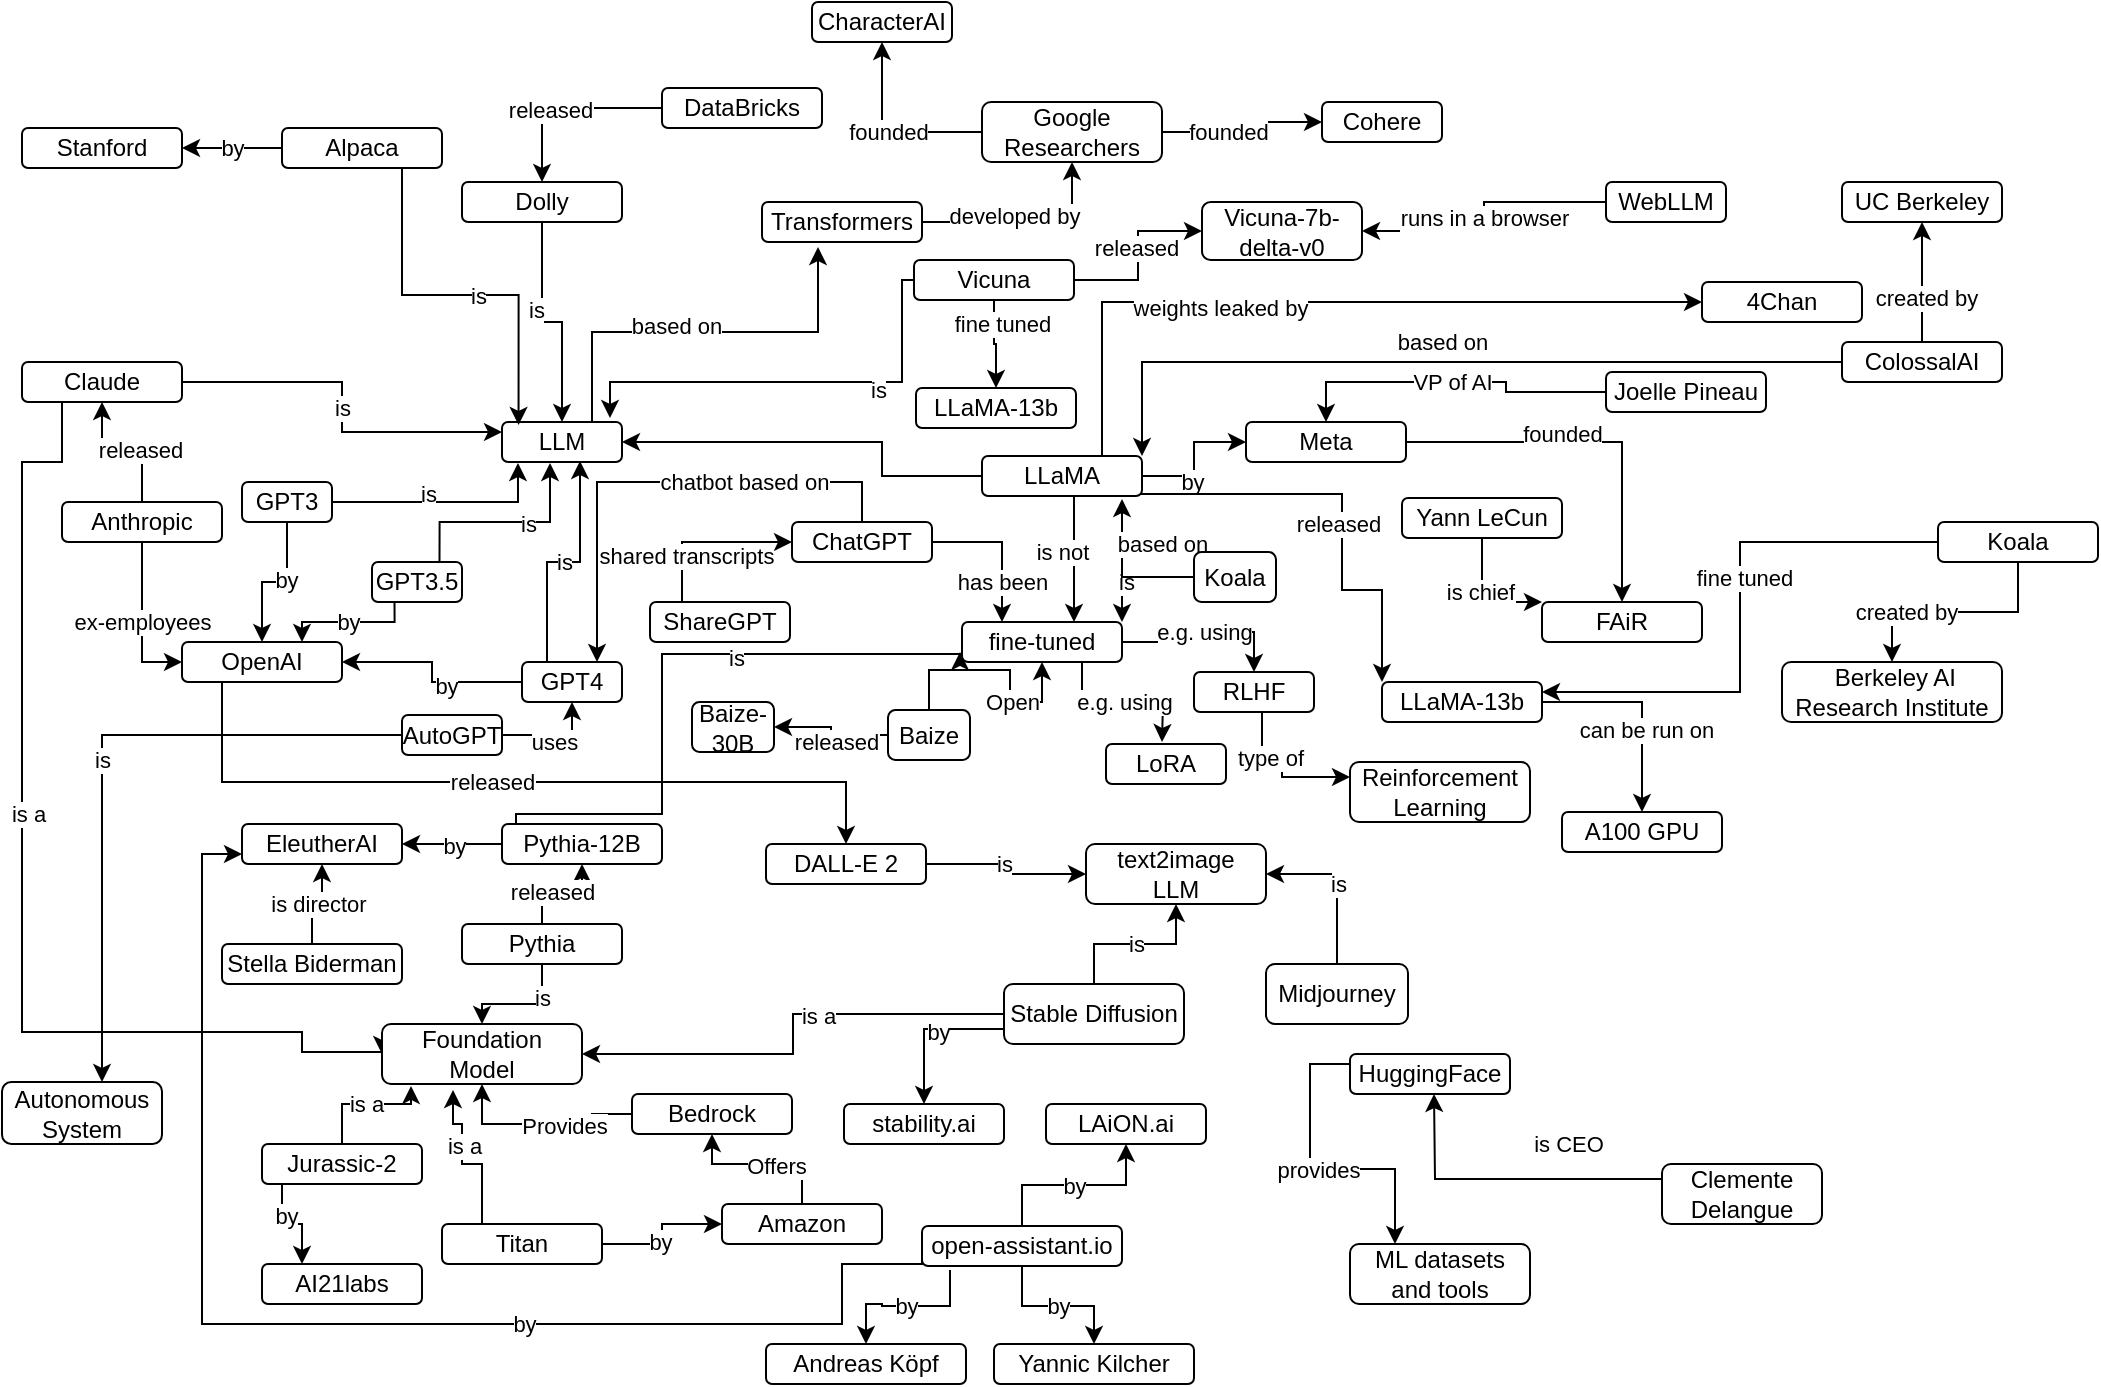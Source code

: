 <mxfile compressed="true" version="21.1.2" type="github"><diagram name="Page-1" id="zYdKh_WhomsrJ0pVKOLc"><mxGraphModel dx="1319" dy="1163" grid="1" gridSize="10" guides="1" tooltips="1" connect="1" arrows="1" fold="1" page="1" pageScale="1" pageWidth="850" pageHeight="1100" math="0" shadow="0"><root><mxCell id="0"/><mxCell id="1" parent="0"/><mxCell id="rc8IcvqTiUcz9mYL3Jec-9" value="" style="edgeStyle=orthogonalEdgeStyle;rounded=0;orthogonalLoop=1;jettySize=auto;html=1;entryX=0.133;entryY=1.025;entryDx=0;entryDy=0;entryPerimeter=0;" parent="1" source="rc8IcvqTiUcz9mYL3Jec-1" target="rc8IcvqTiUcz9mYL3Jec-7" edge="1"><mxGeometry relative="1" as="geometry"/></mxCell><mxCell id="Nf7-oAOZD7IBiFHSosRC-110" value="is" style="edgeLabel;html=1;align=center;verticalAlign=middle;resizable=0;points=[];" parent="rc8IcvqTiUcz9mYL3Jec-9" connectable="0" vertex="1"><mxGeometry x="-0.15" y="4" relative="1" as="geometry"><mxPoint as="offset"/></mxGeometry></mxCell><mxCell id="Nf7-oAOZD7IBiFHSosRC-9" value="" style="edgeStyle=orthogonalEdgeStyle;rounded=0;orthogonalLoop=1;jettySize=auto;html=1;" parent="1" source="rc8IcvqTiUcz9mYL3Jec-1" target="Nf7-oAOZD7IBiFHSosRC-8" edge="1"><mxGeometry relative="1" as="geometry"/></mxCell><mxCell id="Nf7-oAOZD7IBiFHSosRC-112" value="by" style="edgeLabel;html=1;align=center;verticalAlign=middle;resizable=0;points=[];" parent="Nf7-oAOZD7IBiFHSosRC-9" connectable="0" vertex="1"><mxGeometry x="-0.217" y="-1" relative="1" as="geometry"><mxPoint as="offset"/></mxGeometry></mxCell><mxCell id="rc8IcvqTiUcz9mYL3Jec-1" value="GPT3" style="rounded=1;whiteSpace=wrap;html=1;" parent="1" vertex="1"><mxGeometry x="140" y="310" width="45" height="20" as="geometry"/></mxCell><mxCell id="Nf7-oAOZD7IBiFHSosRC-76" style="edgeStyle=orthogonalEdgeStyle;rounded=0;orthogonalLoop=1;jettySize=auto;html=1;exitX=0.75;exitY=0;exitDx=0;exitDy=0;entryX=0.35;entryY=1.125;entryDx=0;entryDy=0;entryPerimeter=0;" parent="1" source="rc8IcvqTiUcz9mYL3Jec-7" target="Nf7-oAOZD7IBiFHSosRC-75" edge="1"><mxGeometry relative="1" as="geometry"/></mxCell><mxCell id="Nf7-oAOZD7IBiFHSosRC-104" value="based on" style="edgeLabel;html=1;align=center;verticalAlign=middle;resizable=0;points=[];" parent="Nf7-oAOZD7IBiFHSosRC-76" connectable="0" vertex="1"><mxGeometry x="-0.137" y="3" relative="1" as="geometry"><mxPoint as="offset"/></mxGeometry></mxCell><mxCell id="rc8IcvqTiUcz9mYL3Jec-7" value="LLM" style="rounded=1;whiteSpace=wrap;html=1;" parent="1" vertex="1"><mxGeometry x="270" y="280" width="60" height="20" as="geometry"/></mxCell><mxCell id="Nf7-oAOZD7IBiFHSosRC-61" value="" style="edgeStyle=orthogonalEdgeStyle;rounded=0;orthogonalLoop=1;jettySize=auto;html=1;" parent="1" source="rc8IcvqTiUcz9mYL3Jec-10" target="rc8IcvqTiUcz9mYL3Jec-7" edge="1"><mxGeometry relative="1" as="geometry"/></mxCell><mxCell id="Nf7-oAOZD7IBiFHSosRC-107" value="is" style="edgeLabel;html=1;align=center;verticalAlign=middle;resizable=0;points=[];" parent="Nf7-oAOZD7IBiFHSosRC-61" connectable="0" vertex="1"><mxGeometry x="-0.2" y="-3" relative="1" as="geometry"><mxPoint as="offset"/></mxGeometry></mxCell><mxCell id="rc8IcvqTiUcz9mYL3Jec-10" value="Dolly" style="rounded=1;whiteSpace=wrap;html=1;" parent="1" vertex="1"><mxGeometry x="250" y="160" width="80" height="20" as="geometry"/></mxCell><mxCell id="Nf7-oAOZD7IBiFHSosRC-60" value="" style="edgeStyle=orthogonalEdgeStyle;rounded=0;orthogonalLoop=1;jettySize=auto;html=1;" parent="1" source="rc8IcvqTiUcz9mYL3Jec-12" target="rc8IcvqTiUcz9mYL3Jec-10" edge="1"><mxGeometry relative="1" as="geometry"/></mxCell><mxCell id="Nf7-oAOZD7IBiFHSosRC-106" value="released" style="edgeLabel;html=1;align=center;verticalAlign=middle;resizable=0;points=[];" parent="Nf7-oAOZD7IBiFHSosRC-60" connectable="0" vertex="1"><mxGeometry x="0.15" y="1" relative="1" as="geometry"><mxPoint as="offset"/></mxGeometry></mxCell><mxCell id="rc8IcvqTiUcz9mYL3Jec-12" value="DataBricks" style="rounded=1;whiteSpace=wrap;html=1;" parent="1" vertex="1"><mxGeometry x="350" y="113" width="80" height="20" as="geometry"/></mxCell><mxCell id="Nf7-oAOZD7IBiFHSosRC-1" value="Stanford" style="rounded=1;whiteSpace=wrap;html=1;" parent="1" vertex="1"><mxGeometry x="30" y="133" width="80" height="20" as="geometry"/></mxCell><mxCell id="Nf7-oAOZD7IBiFHSosRC-69" style="edgeStyle=orthogonalEdgeStyle;rounded=0;orthogonalLoop=1;jettySize=auto;html=1;exitX=0.75;exitY=1;exitDx=0;exitDy=0;" parent="1" source="Nf7-oAOZD7IBiFHSosRC-8" target="Nf7-oAOZD7IBiFHSosRC-10" edge="1"><mxGeometry relative="1" as="geometry"><Array as="points"><mxPoint x="130" y="410"/><mxPoint x="130" y="460"/><mxPoint x="442" y="460"/></Array></mxGeometry></mxCell><mxCell id="Nf7-oAOZD7IBiFHSosRC-115" value="released" style="edgeLabel;html=1;align=center;verticalAlign=middle;resizable=0;points=[];" parent="Nf7-oAOZD7IBiFHSosRC-69" connectable="0" vertex="1"><mxGeometry x="0.04" relative="1" as="geometry"><mxPoint as="offset"/></mxGeometry></mxCell><mxCell id="Nf7-oAOZD7IBiFHSosRC-8" value="OpenAI" style="rounded=1;whiteSpace=wrap;html=1;" parent="1" vertex="1"><mxGeometry x="110" y="390" width="80" height="20" as="geometry"/></mxCell><mxCell id="Nf7-oAOZD7IBiFHSosRC-49" value="" style="edgeStyle=orthogonalEdgeStyle;rounded=0;orthogonalLoop=1;jettySize=auto;html=1;" parent="1" source="Nf7-oAOZD7IBiFHSosRC-10" target="Nf7-oAOZD7IBiFHSosRC-48" edge="1"><mxGeometry relative="1" as="geometry"/></mxCell><mxCell id="Nf7-oAOZD7IBiFHSosRC-116" value="is" style="edgeLabel;html=1;align=center;verticalAlign=middle;resizable=0;points=[];" parent="Nf7-oAOZD7IBiFHSosRC-49" connectable="0" vertex="1"><mxGeometry x="-0.082" relative="1" as="geometry"><mxPoint as="offset"/></mxGeometry></mxCell><mxCell id="Nf7-oAOZD7IBiFHSosRC-10" value="DALL-E 2" style="rounded=1;whiteSpace=wrap;html=1;" parent="1" vertex="1"><mxGeometry x="402" y="491" width="80" height="20" as="geometry"/></mxCell><mxCell id="Nf7-oAOZD7IBiFHSosRC-12" value="EleutherAI" style="rounded=1;whiteSpace=wrap;html=1;" parent="1" vertex="1"><mxGeometry x="140" y="481" width="80" height="20" as="geometry"/></mxCell><mxCell id="Nf7-oAOZD7IBiFHSosRC-14" value="is director" style="edgeStyle=orthogonalEdgeStyle;rounded=0;orthogonalLoop=1;jettySize=auto;html=1;" parent="1" source="Nf7-oAOZD7IBiFHSosRC-13" target="Nf7-oAOZD7IBiFHSosRC-12" edge="1"><mxGeometry relative="1" as="geometry"/></mxCell><mxCell id="Nf7-oAOZD7IBiFHSosRC-13" value="Stella Biderman" style="rounded=1;whiteSpace=wrap;html=1;" parent="1" vertex="1"><mxGeometry x="130" y="541" width="90" height="20" as="geometry"/></mxCell><mxCell id="Nf7-oAOZD7IBiFHSosRC-62" value="" style="edgeStyle=orthogonalEdgeStyle;rounded=0;orthogonalLoop=1;jettySize=auto;html=1;" parent="1" source="Nf7-oAOZD7IBiFHSosRC-16" target="Nf7-oAOZD7IBiFHSosRC-15" edge="1"><mxGeometry relative="1" as="geometry"/></mxCell><mxCell id="Nf7-oAOZD7IBiFHSosRC-114" value="created by" style="edgeLabel;html=1;align=center;verticalAlign=middle;resizable=0;points=[];" parent="Nf7-oAOZD7IBiFHSosRC-62" connectable="0" vertex="1"><mxGeometry x="0.435" relative="1" as="geometry"><mxPoint as="offset"/></mxGeometry></mxCell><mxCell id="Nf7-oAOZD7IBiFHSosRC-15" value="&amp;nbsp;Berkeley AI Research Institute" style="rounded=1;whiteSpace=wrap;html=1;" parent="1" vertex="1"><mxGeometry x="910" y="400" width="110" height="30" as="geometry"/></mxCell><mxCell id="Nf7-oAOZD7IBiFHSosRC-124" style="edgeStyle=orthogonalEdgeStyle;rounded=0;orthogonalLoop=1;jettySize=auto;html=1;entryX=1;entryY=0.25;entryDx=0;entryDy=0;" parent="1" source="Nf7-oAOZD7IBiFHSosRC-16" target="Nf7-oAOZD7IBiFHSosRC-44" edge="1"><mxGeometry relative="1" as="geometry"/></mxCell><mxCell id="Nf7-oAOZD7IBiFHSosRC-125" value="fine tuned" style="edgeLabel;html=1;align=center;verticalAlign=middle;resizable=0;points=[];" parent="Nf7-oAOZD7IBiFHSosRC-124" connectable="0" vertex="1"><mxGeometry x="-0.142" y="2" relative="1" as="geometry"><mxPoint as="offset"/></mxGeometry></mxCell><mxCell id="Nf7-oAOZD7IBiFHSosRC-16" value="Koala" style="rounded=1;whiteSpace=wrap;html=1;" parent="1" vertex="1"><mxGeometry x="988" y="330" width="80" height="20" as="geometry"/></mxCell><mxCell id="Nf7-oAOZD7IBiFHSosRC-68" value="" style="edgeStyle=orthogonalEdgeStyle;rounded=0;orthogonalLoop=1;jettySize=auto;html=1;" parent="1" source="Nf7-oAOZD7IBiFHSosRC-17" target="Nf7-oAOZD7IBiFHSosRC-8" edge="1"><mxGeometry relative="1" as="geometry"/></mxCell><mxCell id="Nf7-oAOZD7IBiFHSosRC-117" value="by" style="edgeLabel;html=1;align=center;verticalAlign=middle;resizable=0;points=[];" parent="Nf7-oAOZD7IBiFHSosRC-68" connectable="0" vertex="1"><mxGeometry x="-0.233" y="2" relative="1" as="geometry"><mxPoint as="offset"/></mxGeometry></mxCell><mxCell id="kC5YvyOTZEcegMEEfZhX-27" value="is" style="edgeStyle=orthogonalEdgeStyle;rounded=0;orthogonalLoop=1;jettySize=auto;html=1;exitX=0.25;exitY=0;exitDx=0;exitDy=0;entryX=0.65;entryY=0.975;entryDx=0;entryDy=0;entryPerimeter=0;" parent="1" source="Nf7-oAOZD7IBiFHSosRC-17" target="rc8IcvqTiUcz9mYL3Jec-7" edge="1"><mxGeometry relative="1" as="geometry"/></mxCell><mxCell id="Nf7-oAOZD7IBiFHSosRC-17" value="GPT4" style="rounded=1;whiteSpace=wrap;html=1;" parent="1" vertex="1"><mxGeometry x="280" y="400" width="50" height="20" as="geometry"/></mxCell><mxCell id="Nf7-oAOZD7IBiFHSosRC-126" value="based on" style="edgeStyle=orthogonalEdgeStyle;rounded=0;orthogonalLoop=1;jettySize=auto;html=1;entryX=1;entryY=0;entryDx=0;entryDy=0;" parent="1" source="Nf7-oAOZD7IBiFHSosRC-20" target="Nf7-oAOZD7IBiFHSosRC-24" edge="1"><mxGeometry x="0.008" y="-10" relative="1" as="geometry"><mxPoint as="offset"/></mxGeometry></mxCell><mxCell id="Nf7-oAOZD7IBiFHSosRC-20" value="ColossalAI" style="rounded=1;whiteSpace=wrap;html=1;" parent="1" vertex="1"><mxGeometry x="940" y="240" width="80" height="20" as="geometry"/></mxCell><mxCell id="Nf7-oAOZD7IBiFHSosRC-59" value="" style="edgeStyle=orthogonalEdgeStyle;rounded=0;orthogonalLoop=1;jettySize=auto;html=1;" parent="1" source="Nf7-oAOZD7IBiFHSosRC-20" target="Nf7-oAOZD7IBiFHSosRC-21" edge="1"><mxGeometry relative="1" as="geometry"/></mxCell><mxCell id="Nf7-oAOZD7IBiFHSosRC-113" value="created by" style="edgeLabel;html=1;align=center;verticalAlign=middle;resizable=0;points=[];" parent="Nf7-oAOZD7IBiFHSosRC-59" connectable="0" vertex="1"><mxGeometry x="-0.262" y="-2" relative="1" as="geometry"><mxPoint as="offset"/></mxGeometry></mxCell><mxCell id="Nf7-oAOZD7IBiFHSosRC-21" value="UC Berkeley" style="rounded=1;whiteSpace=wrap;html=1;" parent="1" vertex="1"><mxGeometry x="940" y="160" width="80" height="20" as="geometry"/></mxCell><mxCell id="Nf7-oAOZD7IBiFHSosRC-26" value="" style="edgeStyle=orthogonalEdgeStyle;rounded=0;orthogonalLoop=1;jettySize=auto;html=1;" parent="1" source="Nf7-oAOZD7IBiFHSosRC-24" target="Nf7-oAOZD7IBiFHSosRC-25" edge="1"><mxGeometry relative="1" as="geometry"/></mxCell><mxCell id="Nf7-oAOZD7IBiFHSosRC-127" value="by" style="edgeLabel;html=1;align=center;verticalAlign=middle;resizable=0;points=[];" parent="Nf7-oAOZD7IBiFHSosRC-26" connectable="0" vertex="1"><mxGeometry x="-0.29" y="-2" relative="1" as="geometry"><mxPoint y="1" as="offset"/></mxGeometry></mxCell><mxCell id="Nf7-oAOZD7IBiFHSosRC-39" value="" style="edgeStyle=orthogonalEdgeStyle;rounded=0;orthogonalLoop=1;jettySize=auto;html=1;" parent="1" edge="1"><mxGeometry relative="1" as="geometry"><Array as="points"><mxPoint x="556" y="360"/><mxPoint x="556" y="360"/></Array><mxPoint x="556" y="317" as="sourcePoint"/><mxPoint x="556" y="380" as="targetPoint"/></mxGeometry></mxCell><mxCell id="Nf7-oAOZD7IBiFHSosRC-129" value="is not" style="edgeLabel;html=1;align=center;verticalAlign=middle;resizable=0;points=[];" parent="Nf7-oAOZD7IBiFHSosRC-39" connectable="0" vertex="1"><mxGeometry x="-0.21" relative="1" as="geometry"><mxPoint x="-6" y="3" as="offset"/></mxGeometry></mxCell><mxCell id="Nf7-oAOZD7IBiFHSosRC-46" style="edgeStyle=orthogonalEdgeStyle;rounded=0;orthogonalLoop=1;jettySize=auto;html=1;exitX=0.925;exitY=0.95;exitDx=0;exitDy=0;entryX=0;entryY=0;entryDx=0;entryDy=0;exitPerimeter=0;" parent="1" source="Nf7-oAOZD7IBiFHSosRC-24" target="Nf7-oAOZD7IBiFHSosRC-44" edge="1"><mxGeometry relative="1" as="geometry"><Array as="points"><mxPoint x="690" y="316"/><mxPoint x="690" y="364"/><mxPoint x="710" y="364"/></Array></mxGeometry></mxCell><mxCell id="Nf7-oAOZD7IBiFHSosRC-155" value="released" style="edgeLabel;html=1;align=center;verticalAlign=middle;resizable=0;points=[];" parent="Nf7-oAOZD7IBiFHSosRC-46" connectable="0" vertex="1"><mxGeometry x="0.059" y="2" relative="1" as="geometry"><mxPoint x="-4" y="4" as="offset"/></mxGeometry></mxCell><mxCell id="Nf7-oAOZD7IBiFHSosRC-54" style="edgeStyle=orthogonalEdgeStyle;rounded=0;orthogonalLoop=1;jettySize=auto;html=1;exitX=0.75;exitY=0;exitDx=0;exitDy=0;entryX=0;entryY=0.5;entryDx=0;entryDy=0;" parent="1" source="Nf7-oAOZD7IBiFHSosRC-24" target="Nf7-oAOZD7IBiFHSosRC-53" edge="1"><mxGeometry relative="1" as="geometry"/></mxCell><mxCell id="Nf7-oAOZD7IBiFHSosRC-121" value="weights leaked by" style="edgeLabel;html=1;align=center;verticalAlign=middle;resizable=0;points=[];" parent="Nf7-oAOZD7IBiFHSosRC-54" connectable="0" vertex="1"><mxGeometry x="-0.28" y="-3" relative="1" as="geometry"><mxPoint as="offset"/></mxGeometry></mxCell><mxCell id="pncwD2yv2-toFsTXnSwA-3" style="edgeStyle=orthogonalEdgeStyle;rounded=0;orthogonalLoop=1;jettySize=auto;html=1;entryX=1;entryY=0.5;entryDx=0;entryDy=0;" parent="1" source="Nf7-oAOZD7IBiFHSosRC-24" target="rc8IcvqTiUcz9mYL3Jec-7" edge="1"><mxGeometry relative="1" as="geometry"><Array as="points"><mxPoint x="460" y="307"/><mxPoint x="460" y="290"/></Array></mxGeometry></mxCell><mxCell id="Nf7-oAOZD7IBiFHSosRC-24" value="LLaMA" style="rounded=1;whiteSpace=wrap;html=1;" parent="1" vertex="1"><mxGeometry x="510" y="297" width="80" height="20" as="geometry"/></mxCell><mxCell id="Nf7-oAOZD7IBiFHSosRC-28" value="VP of AI" style="edgeStyle=orthogonalEdgeStyle;rounded=0;orthogonalLoop=1;jettySize=auto;html=1;" parent="1" source="Nf7-oAOZD7IBiFHSosRC-27" target="Nf7-oAOZD7IBiFHSosRC-25" edge="1"><mxGeometry relative="1" as="geometry"/></mxCell><mxCell id="Nf7-oAOZD7IBiFHSosRC-41" value="" style="edgeStyle=orthogonalEdgeStyle;rounded=0;orthogonalLoop=1;jettySize=auto;html=1;" parent="1" source="Nf7-oAOZD7IBiFHSosRC-25" target="Nf7-oAOZD7IBiFHSosRC-40" edge="1"><mxGeometry relative="1" as="geometry"/></mxCell><mxCell id="Nf7-oAOZD7IBiFHSosRC-132" value="founded" style="edgeLabel;html=1;align=center;verticalAlign=middle;resizable=0;points=[];" parent="Nf7-oAOZD7IBiFHSosRC-41" connectable="0" vertex="1"><mxGeometry x="-0.194" y="3" relative="1" as="geometry"><mxPoint x="2" y="-1" as="offset"/></mxGeometry></mxCell><mxCell id="Nf7-oAOZD7IBiFHSosRC-25" value="Meta" style="rounded=1;whiteSpace=wrap;html=1;" parent="1" vertex="1"><mxGeometry x="642" y="280" width="80" height="20" as="geometry"/></mxCell><mxCell id="Nf7-oAOZD7IBiFHSosRC-27" value="Joelle Pineau" style="rounded=1;whiteSpace=wrap;html=1;" parent="1" vertex="1"><mxGeometry x="822" y="255" width="80" height="20" as="geometry"/></mxCell><mxCell id="Nf7-oAOZD7IBiFHSosRC-67" value="" style="edgeStyle=orthogonalEdgeStyle;rounded=0;orthogonalLoop=1;jettySize=auto;html=1;entryX=0.9;entryY=-0.1;entryDx=0;entryDy=0;entryPerimeter=0;" parent="1" source="Nf7-oAOZD7IBiFHSosRC-30" target="rc8IcvqTiUcz9mYL3Jec-7" edge="1"><mxGeometry relative="1" as="geometry"><Array as="points"><mxPoint x="470" y="209"/><mxPoint x="470" y="260"/><mxPoint x="324" y="260"/></Array></mxGeometry></mxCell><mxCell id="Nf7-oAOZD7IBiFHSosRC-109" value="is" style="edgeLabel;html=1;align=center;verticalAlign=middle;resizable=0;points=[];" parent="Nf7-oAOZD7IBiFHSosRC-67" connectable="0" vertex="1"><mxGeometry x="-0.375" y="4" relative="1" as="geometry"><mxPoint as="offset"/></mxGeometry></mxCell><mxCell id="pncwD2yv2-toFsTXnSwA-5" value="" style="edgeStyle=orthogonalEdgeStyle;rounded=0;orthogonalLoop=1;jettySize=auto;html=1;" parent="1" source="Nf7-oAOZD7IBiFHSosRC-30" target="pncwD2yv2-toFsTXnSwA-4" edge="1"><mxGeometry relative="1" as="geometry"/></mxCell><mxCell id="pncwD2yv2-toFsTXnSwA-6" value="fine tuned" style="edgeLabel;html=1;align=center;verticalAlign=middle;resizable=0;points=[];" parent="pncwD2yv2-toFsTXnSwA-5" vertex="1" connectable="0"><mxGeometry x="-0.467" y="4" relative="1" as="geometry"><mxPoint as="offset"/></mxGeometry></mxCell><mxCell id="Nf7-oAOZD7IBiFHSosRC-30" value="Vicuna" style="rounded=1;whiteSpace=wrap;html=1;" parent="1" vertex="1"><mxGeometry x="476" y="199" width="80" height="20" as="geometry"/></mxCell><mxCell id="kC5YvyOTZEcegMEEfZhX-26" value="e.g. using" style="edgeStyle=orthogonalEdgeStyle;rounded=0;orthogonalLoop=1;jettySize=auto;html=1;entryX=0.5;entryY=0;entryDx=0;entryDy=0;" parent="1" source="Nf7-oAOZD7IBiFHSosRC-38" target="kC5YvyOTZEcegMEEfZhX-8" edge="1"><mxGeometry relative="1" as="geometry"/></mxCell><mxCell id="pncwD2yv2-toFsTXnSwA-40" value="e.g. using" style="edgeStyle=orthogonalEdgeStyle;rounded=0;orthogonalLoop=1;jettySize=auto;html=1;exitX=0.75;exitY=1;exitDx=0;exitDy=0;" parent="1" source="Nf7-oAOZD7IBiFHSosRC-38" edge="1"><mxGeometry relative="1" as="geometry"><mxPoint x="600" y="440" as="targetPoint"/></mxGeometry></mxCell><mxCell id="Nf7-oAOZD7IBiFHSosRC-38" value="fine-tuned" style="rounded=1;whiteSpace=wrap;html=1;" parent="1" vertex="1"><mxGeometry x="500" y="380" width="80" height="20" as="geometry"/></mxCell><mxCell id="Nf7-oAOZD7IBiFHSosRC-43" value="" style="edgeStyle=orthogonalEdgeStyle;rounded=0;orthogonalLoop=1;jettySize=auto;html=1;" parent="1" source="Nf7-oAOZD7IBiFHSosRC-42" target="Nf7-oAOZD7IBiFHSosRC-40" edge="1"><mxGeometry relative="1" as="geometry"><Array as="points"><mxPoint x="760" y="370"/></Array></mxGeometry></mxCell><mxCell id="Nf7-oAOZD7IBiFHSosRC-130" value="is chief" style="edgeLabel;html=1;align=center;verticalAlign=middle;resizable=0;points=[];" parent="Nf7-oAOZD7IBiFHSosRC-43" connectable="0" vertex="1"><mxGeometry x="-0.146" y="-1" relative="1" as="geometry"><mxPoint as="offset"/></mxGeometry></mxCell><mxCell id="Nf7-oAOZD7IBiFHSosRC-40" value="FAiR" style="rounded=1;whiteSpace=wrap;html=1;" parent="1" vertex="1"><mxGeometry x="790" y="370" width="80" height="20" as="geometry"/></mxCell><mxCell id="Nf7-oAOZD7IBiFHSosRC-42" value="Yann LeCun" style="rounded=1;whiteSpace=wrap;html=1;" parent="1" vertex="1"><mxGeometry x="720" y="318" width="80" height="20" as="geometry"/></mxCell><mxCell id="Nf7-oAOZD7IBiFHSosRC-118" style="edgeStyle=orthogonalEdgeStyle;rounded=0;orthogonalLoop=1;jettySize=auto;html=1;" parent="1" source="Nf7-oAOZD7IBiFHSosRC-44" target="Nf7-oAOZD7IBiFHSosRC-47" edge="1"><mxGeometry relative="1" as="geometry"/></mxCell><mxCell id="Nf7-oAOZD7IBiFHSosRC-119" value="can be run on" style="edgeLabel;html=1;align=center;verticalAlign=middle;resizable=0;points=[];" parent="Nf7-oAOZD7IBiFHSosRC-118" connectable="0" vertex="1"><mxGeometry x="0.222" y="2" relative="1" as="geometry"><mxPoint as="offset"/></mxGeometry></mxCell><mxCell id="Nf7-oAOZD7IBiFHSosRC-44" value="LLaMA-13b" style="rounded=1;whiteSpace=wrap;html=1;" parent="1" vertex="1"><mxGeometry x="710" y="410" width="80" height="20" as="geometry"/></mxCell><mxCell id="Nf7-oAOZD7IBiFHSosRC-47" value="A100 GPU" style="rounded=1;whiteSpace=wrap;html=1;" parent="1" vertex="1"><mxGeometry x="800" y="475" width="80" height="20" as="geometry"/></mxCell><mxCell id="Nf7-oAOZD7IBiFHSosRC-52" value="is" style="edgeStyle=orthogonalEdgeStyle;rounded=0;orthogonalLoop=1;jettySize=auto;html=1;" parent="1" source="Nf7-oAOZD7IBiFHSosRC-51" target="Nf7-oAOZD7IBiFHSosRC-48" edge="1"><mxGeometry relative="1" as="geometry"/></mxCell><mxCell id="Nf7-oAOZD7IBiFHSosRC-48" value="text2image&lt;br&gt;LLM" style="rounded=1;whiteSpace=wrap;html=1;" parent="1" vertex="1"><mxGeometry x="562" y="491" width="90" height="30" as="geometry"/></mxCell><mxCell id="VnbCQmwnc8fAFKmrNmWd-25" style="edgeStyle=orthogonalEdgeStyle;rounded=0;orthogonalLoop=1;jettySize=auto;html=1;entryX=1;entryY=0.5;entryDx=0;entryDy=0;" parent="1" source="Nf7-oAOZD7IBiFHSosRC-51" target="VnbCQmwnc8fAFKmrNmWd-8" edge="1"><mxGeometry relative="1" as="geometry"/></mxCell><mxCell id="VnbCQmwnc8fAFKmrNmWd-26" value="is a" style="edgeLabel;html=1;align=center;verticalAlign=middle;resizable=0;points=[];" parent="VnbCQmwnc8fAFKmrNmWd-25" vertex="1" connectable="0"><mxGeometry x="-0.191" y="1" relative="1" as="geometry"><mxPoint as="offset"/></mxGeometry></mxCell><mxCell id="Nf7-oAOZD7IBiFHSosRC-51" value="Stable Diffusion" style="rounded=1;whiteSpace=wrap;html=1;" parent="1" vertex="1"><mxGeometry x="521" y="561" width="90" height="30" as="geometry"/></mxCell><mxCell id="Nf7-oAOZD7IBiFHSosRC-53" value="4Chan" style="rounded=1;whiteSpace=wrap;html=1;" parent="1" vertex="1"><mxGeometry x="870" y="210" width="80" height="20" as="geometry"/></mxCell><mxCell id="Nf7-oAOZD7IBiFHSosRC-73" value="by" style="edgeStyle=orthogonalEdgeStyle;rounded=0;orthogonalLoop=1;jettySize=auto;html=1;" parent="1" source="Nf7-oAOZD7IBiFHSosRC-71" target="Nf7-oAOZD7IBiFHSosRC-1" edge="1"><mxGeometry relative="1" as="geometry"/></mxCell><mxCell id="Nf7-oAOZD7IBiFHSosRC-74" style="edgeStyle=orthogonalEdgeStyle;rounded=0;orthogonalLoop=1;jettySize=auto;html=1;exitX=0.75;exitY=1;exitDx=0;exitDy=0;entryX=0.138;entryY=0.075;entryDx=0;entryDy=0;entryPerimeter=0;" parent="1" source="Nf7-oAOZD7IBiFHSosRC-71" target="rc8IcvqTiUcz9mYL3Jec-7" edge="1"><mxGeometry relative="1" as="geometry"/></mxCell><mxCell id="Nf7-oAOZD7IBiFHSosRC-108" value="is" style="edgeLabel;html=1;align=center;verticalAlign=middle;resizable=0;points=[];" parent="Nf7-oAOZD7IBiFHSosRC-74" connectable="0" vertex="1"><mxGeometry x="0.068" y="1" relative="1" as="geometry"><mxPoint x="1" y="1" as="offset"/></mxGeometry></mxCell><mxCell id="Nf7-oAOZD7IBiFHSosRC-71" value="Alpaca" style="rounded=1;whiteSpace=wrap;html=1;" parent="1" vertex="1"><mxGeometry x="160" y="133" width="80" height="20" as="geometry"/></mxCell><mxCell id="Nf7-oAOZD7IBiFHSosRC-78" style="edgeStyle=orthogonalEdgeStyle;rounded=0;orthogonalLoop=1;jettySize=auto;html=1;" parent="1" source="Nf7-oAOZD7IBiFHSosRC-75" target="Nf7-oAOZD7IBiFHSosRC-77" edge="1"><mxGeometry relative="1" as="geometry"/></mxCell><mxCell id="Nf7-oAOZD7IBiFHSosRC-105" value="developed by" style="edgeLabel;html=1;align=center;verticalAlign=middle;resizable=0;points=[];" parent="Nf7-oAOZD7IBiFHSosRC-78" connectable="0" vertex="1"><mxGeometry x="-0.137" y="3" relative="1" as="geometry"><mxPoint as="offset"/></mxGeometry></mxCell><mxCell id="Nf7-oAOZD7IBiFHSosRC-75" value="Transformers" style="rounded=1;whiteSpace=wrap;html=1;" parent="1" vertex="1"><mxGeometry x="400" y="170" width="80" height="20" as="geometry"/></mxCell><mxCell id="Nf7-oAOZD7IBiFHSosRC-80" value="" style="edgeStyle=orthogonalEdgeStyle;rounded=0;orthogonalLoop=1;jettySize=auto;html=1;" parent="1" source="Nf7-oAOZD7IBiFHSosRC-77" target="Nf7-oAOZD7IBiFHSosRC-79" edge="1"><mxGeometry relative="1" as="geometry"/></mxCell><mxCell id="Nf7-oAOZD7IBiFHSosRC-103" value="founded" style="edgeLabel;html=1;align=center;verticalAlign=middle;resizable=0;points=[];" parent="Nf7-oAOZD7IBiFHSosRC-80" connectable="0" vertex="1"><mxGeometry x="-0.224" relative="1" as="geometry"><mxPoint as="offset"/></mxGeometry></mxCell><mxCell id="Nf7-oAOZD7IBiFHSosRC-82" value="founded" style="edgeStyle=orthogonalEdgeStyle;rounded=0;orthogonalLoop=1;jettySize=auto;html=1;" parent="1" source="Nf7-oAOZD7IBiFHSosRC-77" target="Nf7-oAOZD7IBiFHSosRC-81" edge="1"><mxGeometry relative="1" as="geometry"/></mxCell><mxCell id="Nf7-oAOZD7IBiFHSosRC-77" value="Google&lt;br&gt;Researchers" style="rounded=1;whiteSpace=wrap;html=1;" parent="1" vertex="1"><mxGeometry x="510" y="120" width="90" height="30" as="geometry"/></mxCell><mxCell id="Nf7-oAOZD7IBiFHSosRC-79" value="Cohere" style="rounded=1;whiteSpace=wrap;html=1;" parent="1" vertex="1"><mxGeometry x="680" y="120" width="60" height="20" as="geometry"/></mxCell><mxCell id="Nf7-oAOZD7IBiFHSosRC-81" value="CharacterAI" style="rounded=1;whiteSpace=wrap;html=1;" parent="1" vertex="1"><mxGeometry x="425" y="70" width="70" height="20" as="geometry"/></mxCell><mxCell id="Nf7-oAOZD7IBiFHSosRC-138" value="provides" style="edgeStyle=orthogonalEdgeStyle;rounded=0;orthogonalLoop=1;jettySize=auto;html=1;exitX=0;exitY=0.25;exitDx=0;exitDy=0;entryX=0.25;entryY=0;entryDx=0;entryDy=0;" parent="1" source="Nf7-oAOZD7IBiFHSosRC-83" target="Nf7-oAOZD7IBiFHSosRC-133" edge="1"><mxGeometry relative="1" as="geometry"><mxPoint x="831" y="767" as="targetPoint"/></mxGeometry></mxCell><mxCell id="Nf7-oAOZD7IBiFHSosRC-83" value="HuggingFace" style="rounded=1;whiteSpace=wrap;html=1;" parent="1" vertex="1"><mxGeometry x="694" y="596" width="80" height="20" as="geometry"/></mxCell><mxCell id="Nf7-oAOZD7IBiFHSosRC-86" style="edgeStyle=orthogonalEdgeStyle;rounded=0;orthogonalLoop=1;jettySize=auto;html=1;entryX=0.25;entryY=1;entryDx=0;entryDy=0;exitX=0;exitY=0.25;exitDx=0;exitDy=0;" parent="1" source="Nf7-oAOZD7IBiFHSosRC-84" edge="1"><mxGeometry relative="1" as="geometry"><mxPoint x="733" y="692" as="sourcePoint"/><mxPoint x="736" y="616" as="targetPoint"/></mxGeometry></mxCell><mxCell id="Nf7-oAOZD7IBiFHSosRC-100" value="is CEO" style="edgeLabel;html=1;align=center;verticalAlign=middle;resizable=0;points=[];" parent="Nf7-oAOZD7IBiFHSosRC-86" connectable="0" vertex="1"><mxGeometry x="-0.2" y="1" relative="1" as="geometry"><mxPoint x="15" y="-19" as="offset"/></mxGeometry></mxCell><mxCell id="Nf7-oAOZD7IBiFHSosRC-84" value="Clemente&lt;br&gt;Delangue" style="rounded=1;whiteSpace=wrap;html=1;" parent="1" vertex="1"><mxGeometry x="850" y="651" width="80" height="30" as="geometry"/></mxCell><mxCell id="pncwD2yv2-toFsTXnSwA-20" value="by" style="edgeStyle=orthogonalEdgeStyle;rounded=0;orthogonalLoop=1;jettySize=auto;html=1;" parent="1" source="pncwD2yv2-toFsTXnSwA-19" target="Nf7-oAOZD7IBiFHSosRC-87" edge="1"><mxGeometry relative="1" as="geometry"/></mxCell><mxCell id="Nf7-oAOZD7IBiFHSosRC-87" value="LAiON.ai" style="rounded=1;whiteSpace=wrap;html=1;" parent="1" vertex="1"><mxGeometry x="542" y="621" width="80" height="20" as="geometry"/></mxCell><mxCell id="Nf7-oAOZD7IBiFHSosRC-133" value="ML datasets and tools" style="rounded=1;whiteSpace=wrap;html=1;" parent="1" vertex="1"><mxGeometry x="694" y="691" width="90" height="30" as="geometry"/></mxCell><mxCell id="Nf7-oAOZD7IBiFHSosRC-149" value="" style="edgeStyle=orthogonalEdgeStyle;rounded=0;orthogonalLoop=1;jettySize=auto;html=1;" parent="1" source="Nf7-oAOZD7IBiFHSosRC-145" target="Nf7-oAOZD7IBiFHSosRC-148" edge="1"><mxGeometry relative="1" as="geometry"/></mxCell><mxCell id="Nf7-oAOZD7IBiFHSosRC-150" value="released" style="edgeLabel;html=1;align=center;verticalAlign=middle;resizable=0;points=[];" parent="Nf7-oAOZD7IBiFHSosRC-149" connectable="0" vertex="1"><mxGeometry x="-0.237" y="-1" relative="1" as="geometry"><mxPoint as="offset"/></mxGeometry></mxCell><mxCell id="Nf7-oAOZD7IBiFHSosRC-154" value="ex-employees" style="edgeStyle=orthogonalEdgeStyle;rounded=0;orthogonalLoop=1;jettySize=auto;html=1;entryX=0;entryY=0.5;entryDx=0;entryDy=0;exitX=0.5;exitY=1;exitDx=0;exitDy=0;" parent="1" source="Nf7-oAOZD7IBiFHSosRC-145" target="Nf7-oAOZD7IBiFHSosRC-8" edge="1"><mxGeometry relative="1" as="geometry"><Array as="points"><mxPoint x="90" y="400"/></Array></mxGeometry></mxCell><mxCell id="Nf7-oAOZD7IBiFHSosRC-145" value="Anthropic" style="rounded=1;whiteSpace=wrap;html=1;" parent="1" vertex="1"><mxGeometry x="50" y="320" width="80" height="20" as="geometry"/></mxCell><mxCell id="Nf7-oAOZD7IBiFHSosRC-151" value="is" style="edgeStyle=orthogonalEdgeStyle;rounded=0;orthogonalLoop=1;jettySize=auto;html=1;entryX=0;entryY=0.25;entryDx=0;entryDy=0;" parent="1" source="Nf7-oAOZD7IBiFHSosRC-148" target="rc8IcvqTiUcz9mYL3Jec-7" edge="1"><mxGeometry relative="1" as="geometry"/></mxCell><mxCell id="VnbCQmwnc8fAFKmrNmWd-22" style="edgeStyle=orthogonalEdgeStyle;rounded=0;orthogonalLoop=1;jettySize=auto;html=1;exitX=0.25;exitY=1;exitDx=0;exitDy=0;entryX=0;entryY=0.5;entryDx=0;entryDy=0;" parent="1" source="Nf7-oAOZD7IBiFHSosRC-148" target="VnbCQmwnc8fAFKmrNmWd-8" edge="1"><mxGeometry relative="1" as="geometry"><Array as="points"><mxPoint x="50" y="300"/><mxPoint x="30" y="300"/><mxPoint x="30" y="585"/><mxPoint x="170" y="585"/><mxPoint x="170" y="595"/></Array></mxGeometry></mxCell><mxCell id="VnbCQmwnc8fAFKmrNmWd-23" value="is a" style="edgeLabel;html=1;align=center;verticalAlign=middle;resizable=0;points=[];" parent="VnbCQmwnc8fAFKmrNmWd-22" vertex="1" connectable="0"><mxGeometry x="-0.141" y="3" relative="1" as="geometry"><mxPoint as="offset"/></mxGeometry></mxCell><mxCell id="Nf7-oAOZD7IBiFHSosRC-148" value="Claude" style="rounded=1;whiteSpace=wrap;html=1;" parent="1" vertex="1"><mxGeometry x="30" y="250" width="80" height="20" as="geometry"/></mxCell><mxCell id="1h3RwcM3t6Gh3h66ZXi_-2" value="is" style="edgeStyle=orthogonalEdgeStyle;rounded=0;orthogonalLoop=1;jettySize=auto;html=1;entryX=1;entryY=0.5;entryDx=0;entryDy=0;" parent="1" source="1h3RwcM3t6Gh3h66ZXi_-1" target="Nf7-oAOZD7IBiFHSosRC-48" edge="1"><mxGeometry relative="1" as="geometry"/></mxCell><mxCell id="1h3RwcM3t6Gh3h66ZXi_-1" value="Midjourney" style="rounded=1;whiteSpace=wrap;html=1;" parent="1" vertex="1"><mxGeometry x="652" y="551" width="71" height="30" as="geometry"/></mxCell><mxCell id="kC5YvyOTZEcegMEEfZhX-3" style="edgeStyle=orthogonalEdgeStyle;rounded=0;orthogonalLoop=1;jettySize=auto;html=1;exitX=0.75;exitY=0;exitDx=0;exitDy=0;entryX=0.4;entryY=1.025;entryDx=0;entryDy=0;entryPerimeter=0;" parent="1" source="kC5YvyOTZEcegMEEfZhX-1" target="rc8IcvqTiUcz9mYL3Jec-7" edge="1"><mxGeometry relative="1" as="geometry"><Array as="points"><mxPoint x="239" y="330"/><mxPoint x="294" y="330"/></Array></mxGeometry></mxCell><mxCell id="kC5YvyOTZEcegMEEfZhX-28" value="is" style="edgeLabel;html=1;align=center;verticalAlign=middle;resizable=0;points=[];" parent="kC5YvyOTZEcegMEEfZhX-3" vertex="1" connectable="0"><mxGeometry x="0.226" relative="1" as="geometry"><mxPoint y="1" as="offset"/></mxGeometry></mxCell><mxCell id="kC5YvyOTZEcegMEEfZhX-4" value="by" style="edgeStyle=orthogonalEdgeStyle;rounded=0;orthogonalLoop=1;jettySize=auto;html=1;exitX=0.25;exitY=1;exitDx=0;exitDy=0;entryX=0.75;entryY=0;entryDx=0;entryDy=0;" parent="1" source="kC5YvyOTZEcegMEEfZhX-1" target="Nf7-oAOZD7IBiFHSosRC-8" edge="1"><mxGeometry relative="1" as="geometry"><Array as="points"><mxPoint x="216" y="380"/><mxPoint x="170" y="380"/></Array></mxGeometry></mxCell><mxCell id="kC5YvyOTZEcegMEEfZhX-1" value="GPT3.5" style="rounded=1;whiteSpace=wrap;html=1;" parent="1" vertex="1"><mxGeometry x="205" y="350" width="45" height="20" as="geometry"/></mxCell><mxCell id="kC5YvyOTZEcegMEEfZhX-6" value="chatbot based on" style="edgeStyle=orthogonalEdgeStyle;rounded=0;orthogonalLoop=1;jettySize=auto;html=1;entryX=0.75;entryY=0;entryDx=0;entryDy=0;exitX=0.5;exitY=0;exitDx=0;exitDy=0;" parent="1" source="kC5YvyOTZEcegMEEfZhX-5" target="Nf7-oAOZD7IBiFHSosRC-17" edge="1"><mxGeometry x="-0.347" relative="1" as="geometry"><mxPoint as="offset"/><mxPoint x="415" y="320" as="sourcePoint"/><mxPoint x="317.5" y="380" as="targetPoint"/></mxGeometry></mxCell><mxCell id="kC5YvyOTZEcegMEEfZhX-25" value="has been" style="edgeStyle=orthogonalEdgeStyle;rounded=0;orthogonalLoop=1;jettySize=auto;html=1;entryX=0.25;entryY=0;entryDx=0;entryDy=0;" parent="1" source="kC5YvyOTZEcegMEEfZhX-5" target="Nf7-oAOZD7IBiFHSosRC-38" edge="1"><mxGeometry x="0.467" relative="1" as="geometry"><mxPoint as="offset"/></mxGeometry></mxCell><mxCell id="pncwD2yv2-toFsTXnSwA-17" style="edgeStyle=orthogonalEdgeStyle;rounded=0;orthogonalLoop=1;jettySize=auto;html=1;" parent="1" source="pncwD2yv2-toFsTXnSwA-15" target="kC5YvyOTZEcegMEEfZhX-5" edge="1"><mxGeometry relative="1" as="geometry"><Array as="points"><mxPoint x="360" y="340"/></Array></mxGeometry></mxCell><mxCell id="pncwD2yv2-toFsTXnSwA-18" value="shared transcripts" style="edgeLabel;html=1;align=center;verticalAlign=middle;resizable=0;points=[];" parent="pncwD2yv2-toFsTXnSwA-17" vertex="1" connectable="0"><mxGeometry x="-0.423" y="-2" relative="1" as="geometry"><mxPoint y="1" as="offset"/></mxGeometry></mxCell><mxCell id="kC5YvyOTZEcegMEEfZhX-5" value="ChatGPT" style="rounded=1;whiteSpace=wrap;html=1;" parent="1" vertex="1"><mxGeometry x="415" y="330" width="70" height="20" as="geometry"/></mxCell><mxCell id="kC5YvyOTZEcegMEEfZhX-23" style="edgeStyle=orthogonalEdgeStyle;rounded=0;orthogonalLoop=1;jettySize=auto;html=1;entryX=0;entryY=0.25;entryDx=0;entryDy=0;" parent="1" source="kC5YvyOTZEcegMEEfZhX-8" target="kC5YvyOTZEcegMEEfZhX-20" edge="1"><mxGeometry relative="1" as="geometry"><Array as="points"><mxPoint x="650" y="450"/><mxPoint x="660" y="450"/><mxPoint x="660" y="458"/></Array></mxGeometry></mxCell><mxCell id="kC5YvyOTZEcegMEEfZhX-24" value="type of" style="edgeLabel;html=1;align=center;verticalAlign=middle;resizable=0;points=[];" parent="kC5YvyOTZEcegMEEfZhX-23" vertex="1" connectable="0"><mxGeometry x="-0.248" y="3" relative="1" as="geometry"><mxPoint y="1" as="offset"/></mxGeometry></mxCell><mxCell id="kC5YvyOTZEcegMEEfZhX-8" value="RLHF" style="rounded=1;whiteSpace=wrap;html=1;" parent="1" vertex="1"><mxGeometry x="616" y="405" width="60" height="20" as="geometry"/></mxCell><mxCell id="kC5YvyOTZEcegMEEfZhX-20" value="Reinforcement&lt;br&gt;Learning" style="rounded=1;whiteSpace=wrap;html=1;" parent="1" vertex="1"><mxGeometry x="694" y="450" width="90" height="30" as="geometry"/></mxCell><mxCell id="VnbCQmwnc8fAFKmrNmWd-5" value="" style="edgeStyle=orthogonalEdgeStyle;rounded=0;orthogonalLoop=1;jettySize=auto;html=1;" parent="1" source="VnbCQmwnc8fAFKmrNmWd-2" target="VnbCQmwnc8fAFKmrNmWd-4" edge="1"><mxGeometry relative="1" as="geometry"/></mxCell><mxCell id="VnbCQmwnc8fAFKmrNmWd-6" value="Offers" style="edgeLabel;html=1;align=center;verticalAlign=middle;resizable=0;points=[];" parent="VnbCQmwnc8fAFKmrNmWd-5" vertex="1" connectable="0"><mxGeometry x="-0.175" y="1" relative="1" as="geometry"><mxPoint as="offset"/></mxGeometry></mxCell><mxCell id="VnbCQmwnc8fAFKmrNmWd-2" value="Amazon" style="rounded=1;whiteSpace=wrap;html=1;" parent="1" vertex="1"><mxGeometry x="380" y="671" width="80" height="20" as="geometry"/></mxCell><mxCell id="VnbCQmwnc8fAFKmrNmWd-9" value="" style="edgeStyle=orthogonalEdgeStyle;rounded=0;orthogonalLoop=1;jettySize=auto;html=1;" parent="1" source="VnbCQmwnc8fAFKmrNmWd-4" target="VnbCQmwnc8fAFKmrNmWd-8" edge="1"><mxGeometry relative="1" as="geometry"/></mxCell><mxCell id="VnbCQmwnc8fAFKmrNmWd-10" value="Provides" style="edgeLabel;html=1;align=center;verticalAlign=middle;resizable=0;points=[];" parent="VnbCQmwnc8fAFKmrNmWd-9" vertex="1" connectable="0"><mxGeometry x="-0.211" y="1" relative="1" as="geometry"><mxPoint as="offset"/></mxGeometry></mxCell><mxCell id="VnbCQmwnc8fAFKmrNmWd-4" value="Bedrock" style="rounded=1;whiteSpace=wrap;html=1;" parent="1" vertex="1"><mxGeometry x="335" y="616" width="80" height="20" as="geometry"/></mxCell><mxCell id="VnbCQmwnc8fAFKmrNmWd-13" value="is a" style="edgeStyle=orthogonalEdgeStyle;rounded=0;orthogonalLoop=1;jettySize=auto;html=1;entryX=0.145;entryY=1.033;entryDx=0;entryDy=0;entryPerimeter=0;" parent="1" source="VnbCQmwnc8fAFKmrNmWd-12" target="VnbCQmwnc8fAFKmrNmWd-8" edge="1"><mxGeometry relative="1" as="geometry"/></mxCell><mxCell id="VnbCQmwnc8fAFKmrNmWd-8" value="Foundation&lt;br&gt;Model" style="rounded=1;whiteSpace=wrap;html=1;" parent="1" vertex="1"><mxGeometry x="210" y="581" width="100" height="30" as="geometry"/></mxCell><mxCell id="VnbCQmwnc8fAFKmrNmWd-12" value="Jurassic-2" style="rounded=1;whiteSpace=wrap;html=1;" parent="1" vertex="1"><mxGeometry x="150" y="641" width="80" height="20" as="geometry"/></mxCell><mxCell id="VnbCQmwnc8fAFKmrNmWd-16" value="" style="edgeStyle=orthogonalEdgeStyle;rounded=0;orthogonalLoop=1;jettySize=auto;html=1;exitX=0.25;exitY=1;exitDx=0;exitDy=0;" parent="1" source="VnbCQmwnc8fAFKmrNmWd-12" target="VnbCQmwnc8fAFKmrNmWd-14" edge="1"><mxGeometry relative="1" as="geometry"><mxPoint x="230" y="766" as="sourcePoint"/><Array as="points"><mxPoint x="160" y="681"/><mxPoint x="170" y="681"/></Array></mxGeometry></mxCell><mxCell id="VnbCQmwnc8fAFKmrNmWd-17" value="by" style="edgeLabel;html=1;align=center;verticalAlign=middle;resizable=0;points=[];" parent="VnbCQmwnc8fAFKmrNmWd-16" vertex="1" connectable="0"><mxGeometry x="0.047" y="-2" relative="1" as="geometry"><mxPoint y="-6" as="offset"/></mxGeometry></mxCell><mxCell id="VnbCQmwnc8fAFKmrNmWd-14" value="AI21labs" style="rounded=1;whiteSpace=wrap;html=1;" parent="1" vertex="1"><mxGeometry x="150" y="701" width="80" height="20" as="geometry"/></mxCell><mxCell id="VnbCQmwnc8fAFKmrNmWd-28" style="edgeStyle=orthogonalEdgeStyle;rounded=0;orthogonalLoop=1;jettySize=auto;html=1;exitX=0;exitY=0.75;exitDx=0;exitDy=0;" parent="1" source="Nf7-oAOZD7IBiFHSosRC-51" target="VnbCQmwnc8fAFKmrNmWd-27" edge="1"><mxGeometry relative="1" as="geometry"/></mxCell><mxCell id="VnbCQmwnc8fAFKmrNmWd-29" value="by" style="edgeLabel;html=1;align=center;verticalAlign=middle;resizable=0;points=[];" parent="VnbCQmwnc8fAFKmrNmWd-28" vertex="1" connectable="0"><mxGeometry x="-0.136" y="1" relative="1" as="geometry"><mxPoint as="offset"/></mxGeometry></mxCell><mxCell id="VnbCQmwnc8fAFKmrNmWd-27" value="stability.ai" style="rounded=1;whiteSpace=wrap;html=1;" parent="1" vertex="1"><mxGeometry x="441" y="621" width="80" height="20" as="geometry"/></mxCell><mxCell id="VnbCQmwnc8fAFKmrNmWd-33" style="edgeStyle=orthogonalEdgeStyle;rounded=0;orthogonalLoop=1;jettySize=auto;html=1;exitX=0.25;exitY=0;exitDx=0;exitDy=0;entryX=0.355;entryY=1.1;entryDx=0;entryDy=0;entryPerimeter=0;" parent="1" source="VnbCQmwnc8fAFKmrNmWd-30" target="VnbCQmwnc8fAFKmrNmWd-8" edge="1"><mxGeometry relative="1" as="geometry"><Array as="points"><mxPoint x="250" y="651"/><mxPoint x="250" y="631"/><mxPoint x="246" y="631"/></Array></mxGeometry></mxCell><mxCell id="VnbCQmwnc8fAFKmrNmWd-34" value="is a" style="edgeLabel;html=1;align=center;verticalAlign=middle;resizable=0;points=[];" parent="VnbCQmwnc8fAFKmrNmWd-33" vertex="1" connectable="0"><mxGeometry x="0.203" relative="1" as="geometry"><mxPoint x="1" as="offset"/></mxGeometry></mxCell><mxCell id="VnbCQmwnc8fAFKmrNmWd-35" value="" style="edgeStyle=orthogonalEdgeStyle;rounded=0;orthogonalLoop=1;jettySize=auto;html=1;" parent="1" source="VnbCQmwnc8fAFKmrNmWd-30" target="VnbCQmwnc8fAFKmrNmWd-2" edge="1"><mxGeometry relative="1" as="geometry"/></mxCell><mxCell id="VnbCQmwnc8fAFKmrNmWd-36" value="by" style="edgeLabel;html=1;align=center;verticalAlign=middle;resizable=0;points=[];" parent="VnbCQmwnc8fAFKmrNmWd-35" vertex="1" connectable="0"><mxGeometry x="-0.186" y="1" relative="1" as="geometry"><mxPoint as="offset"/></mxGeometry></mxCell><mxCell id="VnbCQmwnc8fAFKmrNmWd-30" value="Titan" style="rounded=1;whiteSpace=wrap;html=1;" parent="1" vertex="1"><mxGeometry x="240" y="681" width="80" height="20" as="geometry"/></mxCell><mxCell id="pncwD2yv2-toFsTXnSwA-4" value="LLaMA-13b" style="rounded=1;whiteSpace=wrap;html=1;" parent="1" vertex="1"><mxGeometry x="477" y="263" width="80" height="20" as="geometry"/></mxCell><mxCell id="pncwD2yv2-toFsTXnSwA-7" value="WebLLM" style="rounded=1;whiteSpace=wrap;html=1;" parent="1" vertex="1"><mxGeometry x="822" y="160" width="60" height="20" as="geometry"/></mxCell><mxCell id="pncwD2yv2-toFsTXnSwA-9" value="runs in a browser" style="edgeStyle=orthogonalEdgeStyle;rounded=0;orthogonalLoop=1;jettySize=auto;html=1;" parent="1" source="pncwD2yv2-toFsTXnSwA-7" target="pncwD2yv2-toFsTXnSwA-8" edge="1"><mxGeometry relative="1" as="geometry"/></mxCell><mxCell id="pncwD2yv2-toFsTXnSwA-10" style="edgeStyle=orthogonalEdgeStyle;rounded=0;orthogonalLoop=1;jettySize=auto;html=1;" parent="1" source="Nf7-oAOZD7IBiFHSosRC-30" target="pncwD2yv2-toFsTXnSwA-8" edge="1"><mxGeometry relative="1" as="geometry"/></mxCell><mxCell id="pncwD2yv2-toFsTXnSwA-11" value="released" style="edgeLabel;html=1;align=center;verticalAlign=middle;resizable=0;points=[];" parent="pncwD2yv2-toFsTXnSwA-10" vertex="1" connectable="0"><mxGeometry x="0.091" y="1" relative="1" as="geometry"><mxPoint as="offset"/></mxGeometry></mxCell><mxCell id="pncwD2yv2-toFsTXnSwA-8" value="Vicuna-7b-delta-v0" style="rounded=1;whiteSpace=wrap;html=1;" parent="1" vertex="1"><mxGeometry x="620" y="170" width="80" height="29" as="geometry"/></mxCell><mxCell id="pncwD2yv2-toFsTXnSwA-15" value="ShareGPT" style="rounded=1;whiteSpace=wrap;html=1;" parent="1" vertex="1"><mxGeometry x="344" y="370" width="70" height="20" as="geometry"/></mxCell><mxCell id="pncwD2yv2-toFsTXnSwA-24" value="by" style="edgeStyle=orthogonalEdgeStyle;rounded=0;orthogonalLoop=1;jettySize=auto;html=1;exitX=0.14;exitY=1.1;exitDx=0;exitDy=0;exitPerimeter=0;" parent="1" source="pncwD2yv2-toFsTXnSwA-19" target="pncwD2yv2-toFsTXnSwA-21" edge="1"><mxGeometry relative="1" as="geometry"/></mxCell><mxCell id="pncwD2yv2-toFsTXnSwA-26" value="by" style="edgeStyle=orthogonalEdgeStyle;rounded=0;orthogonalLoop=1;jettySize=auto;html=1;exitX=0.5;exitY=1;exitDx=0;exitDy=0;" parent="1" source="pncwD2yv2-toFsTXnSwA-19" target="pncwD2yv2-toFsTXnSwA-25" edge="1"><mxGeometry relative="1" as="geometry"/></mxCell><mxCell id="pncwD2yv2-toFsTXnSwA-27" value="by" style="edgeStyle=orthogonalEdgeStyle;rounded=0;orthogonalLoop=1;jettySize=auto;html=1;entryX=0;entryY=0.75;entryDx=0;entryDy=0;exitX=0;exitY=0.5;exitDx=0;exitDy=0;" parent="1" source="pncwD2yv2-toFsTXnSwA-19" target="Nf7-oAOZD7IBiFHSosRC-12" edge="1"><mxGeometry x="-0.271" relative="1" as="geometry"><Array as="points"><mxPoint x="480" y="701"/><mxPoint x="440" y="701"/><mxPoint x="440" y="731"/><mxPoint x="120" y="731"/><mxPoint x="120" y="496"/></Array><mxPoint as="offset"/></mxGeometry></mxCell><mxCell id="pncwD2yv2-toFsTXnSwA-19" value="open-assistant.io" style="rounded=1;whiteSpace=wrap;html=1;" parent="1" vertex="1"><mxGeometry x="480" y="682" width="100" height="20" as="geometry"/></mxCell><mxCell id="pncwD2yv2-toFsTXnSwA-21" value="Andreas Köpf" style="rounded=1;whiteSpace=wrap;html=1;" parent="1" vertex="1"><mxGeometry x="402" y="741" width="100" height="20" as="geometry"/></mxCell><mxCell id="pncwD2yv2-toFsTXnSwA-25" value="Yannic Kilcher" style="rounded=1;whiteSpace=wrap;html=1;" parent="1" vertex="1"><mxGeometry x="516" y="741" width="100" height="20" as="geometry"/></mxCell><mxCell id="pncwD2yv2-toFsTXnSwA-31" value="" style="edgeStyle=orthogonalEdgeStyle;rounded=0;orthogonalLoop=1;jettySize=auto;html=1;" parent="1" source="pncwD2yv2-toFsTXnSwA-30" target="Nf7-oAOZD7IBiFHSosRC-12" edge="1"><mxGeometry relative="1" as="geometry"/></mxCell><mxCell id="pncwD2yv2-toFsTXnSwA-32" value="by" style="edgeLabel;html=1;align=center;verticalAlign=middle;resizable=0;points=[];" parent="pncwD2yv2-toFsTXnSwA-31" vertex="1" connectable="0"><mxGeometry x="-0.04" y="1" relative="1" as="geometry"><mxPoint as="offset"/></mxGeometry></mxCell><mxCell id="pncwD2yv2-toFsTXnSwA-33" style="edgeStyle=orthogonalEdgeStyle;rounded=0;orthogonalLoop=1;jettySize=auto;html=1;entryX=0;entryY=0.75;entryDx=0;entryDy=0;" parent="1" edge="1"><mxGeometry relative="1" as="geometry"><mxPoint x="277" y="486" as="sourcePoint"/><mxPoint x="499" y="395" as="targetPoint"/><Array as="points"><mxPoint x="277" y="476"/><mxPoint x="350" y="476"/><mxPoint x="350" y="396"/></Array></mxGeometry></mxCell><mxCell id="pncwD2yv2-toFsTXnSwA-34" value="is" style="edgeLabel;html=1;align=center;verticalAlign=middle;resizable=0;points=[];" parent="pncwD2yv2-toFsTXnSwA-33" vertex="1" connectable="0"><mxGeometry x="0.275" y="-1" relative="1" as="geometry"><mxPoint y="1" as="offset"/></mxGeometry></mxCell><mxCell id="pncwD2yv2-toFsTXnSwA-30" value="Pythia-12B" style="rounded=1;whiteSpace=wrap;html=1;" parent="1" vertex="1"><mxGeometry x="270" y="481" width="80" height="20" as="geometry"/></mxCell><mxCell id="pncwD2yv2-toFsTXnSwA-37" value="Open" style="edgeStyle=orthogonalEdgeStyle;rounded=0;orthogonalLoop=1;jettySize=auto;html=1;entryX=0.5;entryY=1;entryDx=0;entryDy=0;" parent="1" source="pncwD2yv2-toFsTXnSwA-35" target="Nf7-oAOZD7IBiFHSosRC-38" edge="1"><mxGeometry x="0.368" relative="1" as="geometry"><mxPoint x="569" y="440" as="targetPoint"/><mxPoint as="offset"/></mxGeometry></mxCell><mxCell id="pncwD2yv2-toFsTXnSwA-43" value="" style="edgeStyle=orthogonalEdgeStyle;rounded=0;orthogonalLoop=1;jettySize=auto;html=1;" parent="1" source="pncwD2yv2-toFsTXnSwA-35" target="pncwD2yv2-toFsTXnSwA-42" edge="1"><mxGeometry relative="1" as="geometry"/></mxCell><mxCell id="pncwD2yv2-toFsTXnSwA-44" value="released" style="edgeLabel;html=1;align=center;verticalAlign=middle;resizable=0;points=[];" parent="pncwD2yv2-toFsTXnSwA-43" vertex="1" connectable="0"><mxGeometry x="-0.15" y="3" relative="1" as="geometry"><mxPoint as="offset"/></mxGeometry></mxCell><mxCell id="pncwD2yv2-toFsTXnSwA-35" value="Baize" style="rounded=1;whiteSpace=wrap;html=1;" parent="1" vertex="1"><mxGeometry x="463" y="424" width="41" height="25" as="geometry"/></mxCell><mxCell id="pncwD2yv2-toFsTXnSwA-41" value="LoRA" style="rounded=1;whiteSpace=wrap;html=1;" parent="1" vertex="1"><mxGeometry x="572" y="441" width="60" height="20" as="geometry"/></mxCell><mxCell id="pncwD2yv2-toFsTXnSwA-42" value="Baize-30B" style="rounded=1;whiteSpace=wrap;html=1;" parent="1" vertex="1"><mxGeometry x="365" y="420" width="41" height="25" as="geometry"/></mxCell><mxCell id="pncwD2yv2-toFsTXnSwA-47" value="" style="edgeStyle=orthogonalEdgeStyle;rounded=0;orthogonalLoop=1;jettySize=auto;html=1;" parent="1" source="pncwD2yv2-toFsTXnSwA-46" target="VnbCQmwnc8fAFKmrNmWd-8" edge="1"><mxGeometry relative="1" as="geometry"/></mxCell><mxCell id="pncwD2yv2-toFsTXnSwA-48" value="is" style="edgeLabel;html=1;align=center;verticalAlign=middle;resizable=0;points=[];" parent="pncwD2yv2-toFsTXnSwA-47" vertex="1" connectable="0"><mxGeometry x="-0.45" relative="1" as="geometry"><mxPoint as="offset"/></mxGeometry></mxCell><mxCell id="pncwD2yv2-toFsTXnSwA-49" value="" style="edgeStyle=orthogonalEdgeStyle;rounded=0;orthogonalLoop=1;jettySize=auto;html=1;" parent="1" source="pncwD2yv2-toFsTXnSwA-46" target="pncwD2yv2-toFsTXnSwA-30" edge="1"><mxGeometry relative="1" as="geometry"/></mxCell><mxCell id="pncwD2yv2-toFsTXnSwA-50" value="released" style="edgeLabel;html=1;align=center;verticalAlign=middle;resizable=0;points=[];" parent="pncwD2yv2-toFsTXnSwA-49" vertex="1" connectable="0"><mxGeometry y="1" relative="1" as="geometry"><mxPoint y="5" as="offset"/></mxGeometry></mxCell><mxCell id="pncwD2yv2-toFsTXnSwA-46" value="Pythia" style="rounded=1;whiteSpace=wrap;html=1;" parent="1" vertex="1"><mxGeometry x="250" y="531" width="80" height="20" as="geometry"/></mxCell><mxCell id="pncwD2yv2-toFsTXnSwA-53" style="edgeStyle=orthogonalEdgeStyle;rounded=0;orthogonalLoop=1;jettySize=auto;html=1;entryX=1;entryY=0;entryDx=0;entryDy=0;" parent="1" source="pncwD2yv2-toFsTXnSwA-52" target="Nf7-oAOZD7IBiFHSosRC-38" edge="1"><mxGeometry relative="1" as="geometry"/></mxCell><mxCell id="pncwD2yv2-toFsTXnSwA-54" value="is" style="edgeLabel;html=1;align=center;verticalAlign=middle;resizable=0;points=[];" parent="pncwD2yv2-toFsTXnSwA-53" vertex="1" connectable="0"><mxGeometry x="0.322" y="2" relative="1" as="geometry"><mxPoint as="offset"/></mxGeometry></mxCell><mxCell id="pncwD2yv2-toFsTXnSwA-56" value="based on" style="edgeStyle=orthogonalEdgeStyle;rounded=0;orthogonalLoop=1;jettySize=auto;html=1;entryX=0.875;entryY=1.075;entryDx=0;entryDy=0;entryPerimeter=0;" parent="1" source="pncwD2yv2-toFsTXnSwA-52" target="Nf7-oAOZD7IBiFHSosRC-24" edge="1"><mxGeometry x="-0.573" y="-17" relative="1" as="geometry"><mxPoint as="offset"/></mxGeometry></mxCell><mxCell id="pncwD2yv2-toFsTXnSwA-52" value="Koala" style="rounded=1;whiteSpace=wrap;html=1;" parent="1" vertex="1"><mxGeometry x="616" y="345" width="41" height="25" as="geometry"/></mxCell><mxCell id="pncwD2yv2-toFsTXnSwA-58" value="uses" style="edgeStyle=orthogonalEdgeStyle;rounded=0;orthogonalLoop=1;jettySize=auto;html=1;entryX=0.5;entryY=1;entryDx=0;entryDy=0;" parent="1" source="pncwD2yv2-toFsTXnSwA-57" target="Nf7-oAOZD7IBiFHSosRC-17" edge="1"><mxGeometry relative="1" as="geometry"/></mxCell><mxCell id="pncwD2yv2-toFsTXnSwA-57" value="AutoGPT" style="rounded=1;whiteSpace=wrap;html=1;" parent="1" vertex="1"><mxGeometry x="220" y="426.5" width="50" height="20" as="geometry"/></mxCell><mxCell id="pncwD2yv2-toFsTXnSwA-61" value="is" style="edgeStyle=orthogonalEdgeStyle;rounded=0;orthogonalLoop=1;jettySize=auto;html=1;exitX=0;exitY=0.5;exitDx=0;exitDy=0;" parent="1" source="pncwD2yv2-toFsTXnSwA-57" target="pncwD2yv2-toFsTXnSwA-60" edge="1"><mxGeometry relative="1" as="geometry"><Array as="points"><mxPoint x="70" y="437"/></Array></mxGeometry></mxCell><mxCell id="pncwD2yv2-toFsTXnSwA-60" value="Autonomous&lt;br&gt;System" style="rounded=1;whiteSpace=wrap;html=1;" parent="1" vertex="1"><mxGeometry x="20" y="610" width="80" height="31" as="geometry"/></mxCell></root></mxGraphModel></diagram></mxfile>